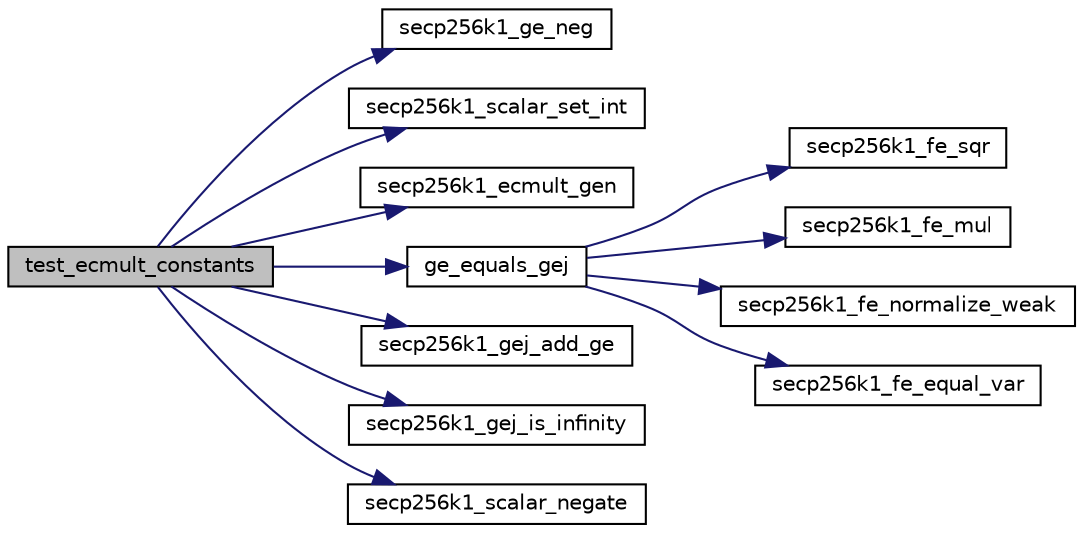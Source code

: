 digraph "test_ecmult_constants"
{
  edge [fontname="Helvetica",fontsize="10",labelfontname="Helvetica",labelfontsize="10"];
  node [fontname="Helvetica",fontsize="10",shape=record];
  rankdir="LR";
  Node1645 [label="test_ecmult_constants",height=0.2,width=0.4,color="black", fillcolor="grey75", style="filled", fontcolor="black"];
  Node1645 -> Node1646 [color="midnightblue",fontsize="10",style="solid",fontname="Helvetica"];
  Node1646 [label="secp256k1_ge_neg",height=0.2,width=0.4,color="black", fillcolor="white", style="filled",URL="$d9/dd1/group_8h.html#abcb34de0cfdf82a125e059f4f98de1d9"];
  Node1645 -> Node1647 [color="midnightblue",fontsize="10",style="solid",fontname="Helvetica"];
  Node1647 [label="secp256k1_scalar_set_int",height=0.2,width=0.4,color="black", fillcolor="white", style="filled",URL="$db/d94/scalar_8h.html#a41cb11650e4dea0fe7ac5b59b9fce9dc",tooltip="Set a scalar to an unsigned integer. "];
  Node1645 -> Node1648 [color="midnightblue",fontsize="10",style="solid",fontname="Helvetica"];
  Node1648 [label="secp256k1_ecmult_gen",height=0.2,width=0.4,color="black", fillcolor="white", style="filled",URL="$d6/d76/ecmult__gen_8h.html#a5ed744c720cbb0a397c8d4c42c637f24",tooltip="Multiply with the generator: R = a*G. "];
  Node1645 -> Node1649 [color="midnightblue",fontsize="10",style="solid",fontname="Helvetica"];
  Node1649 [label="ge_equals_gej",height=0.2,width=0.4,color="black", fillcolor="white", style="filled",URL="$d5/d7f/tests_8c.html#a7930deeb9d6815fba34afad98b8dfa69"];
  Node1649 -> Node1650 [color="midnightblue",fontsize="10",style="solid",fontname="Helvetica"];
  Node1650 [label="secp256k1_fe_sqr",height=0.2,width=0.4,color="black", fillcolor="white", style="filled",URL="$d5/d5a/field_8h.html#a6cbe550ca5eb35e683b1c8d68d8de26b",tooltip="Sets a field element to be the square of another. "];
  Node1649 -> Node1651 [color="midnightblue",fontsize="10",style="solid",fontname="Helvetica"];
  Node1651 [label="secp256k1_fe_mul",height=0.2,width=0.4,color="black", fillcolor="white", style="filled",URL="$d5/d5a/field_8h.html#a542b97d2574d9687c563d002587cf9a2",tooltip="Sets a field element to be the product of two others. "];
  Node1649 -> Node1652 [color="midnightblue",fontsize="10",style="solid",fontname="Helvetica"];
  Node1652 [label="secp256k1_fe_normalize_weak",height=0.2,width=0.4,color="black", fillcolor="white", style="filled",URL="$d5/d5a/field_8h.html#a0aaec7df2f708a451a8e1f41a943d8b1",tooltip="Weakly normalize a field element: reduce it magnitude to 1, but don&#39;t fully normalize. "];
  Node1649 -> Node1653 [color="midnightblue",fontsize="10",style="solid",fontname="Helvetica"];
  Node1653 [label="secp256k1_fe_equal_var",height=0.2,width=0.4,color="black", fillcolor="white", style="filled",URL="$d5/d5a/field_8h.html#a16ab4d0dd8bcb5da1b888288063014f3",tooltip="Compare two field elements. "];
  Node1645 -> Node1654 [color="midnightblue",fontsize="10",style="solid",fontname="Helvetica"];
  Node1654 [label="secp256k1_gej_add_ge",height=0.2,width=0.4,color="black", fillcolor="white", style="filled",URL="$d9/dd1/group_8h.html#a586b55d5921edcd68799f584c0a3c58d",tooltip="Set r equal to the sum of a and b (with b given in affine coordinates, and not infinity). "];
  Node1645 -> Node1655 [color="midnightblue",fontsize="10",style="solid",fontname="Helvetica"];
  Node1655 [label="secp256k1_gej_is_infinity",height=0.2,width=0.4,color="black", fillcolor="white", style="filled",URL="$d9/dd1/group_8h.html#a33786d5853579c92d46fac51f6a40093",tooltip="Check whether a group element is the point at infinity. "];
  Node1645 -> Node1656 [color="midnightblue",fontsize="10",style="solid",fontname="Helvetica"];
  Node1656 [label="secp256k1_scalar_negate",height=0.2,width=0.4,color="black", fillcolor="white", style="filled",URL="$db/d94/scalar_8h.html#aa3f1c1d4536adf835ee256878c222968",tooltip="Compute the complement of a scalar (modulo the group order). "];
}
